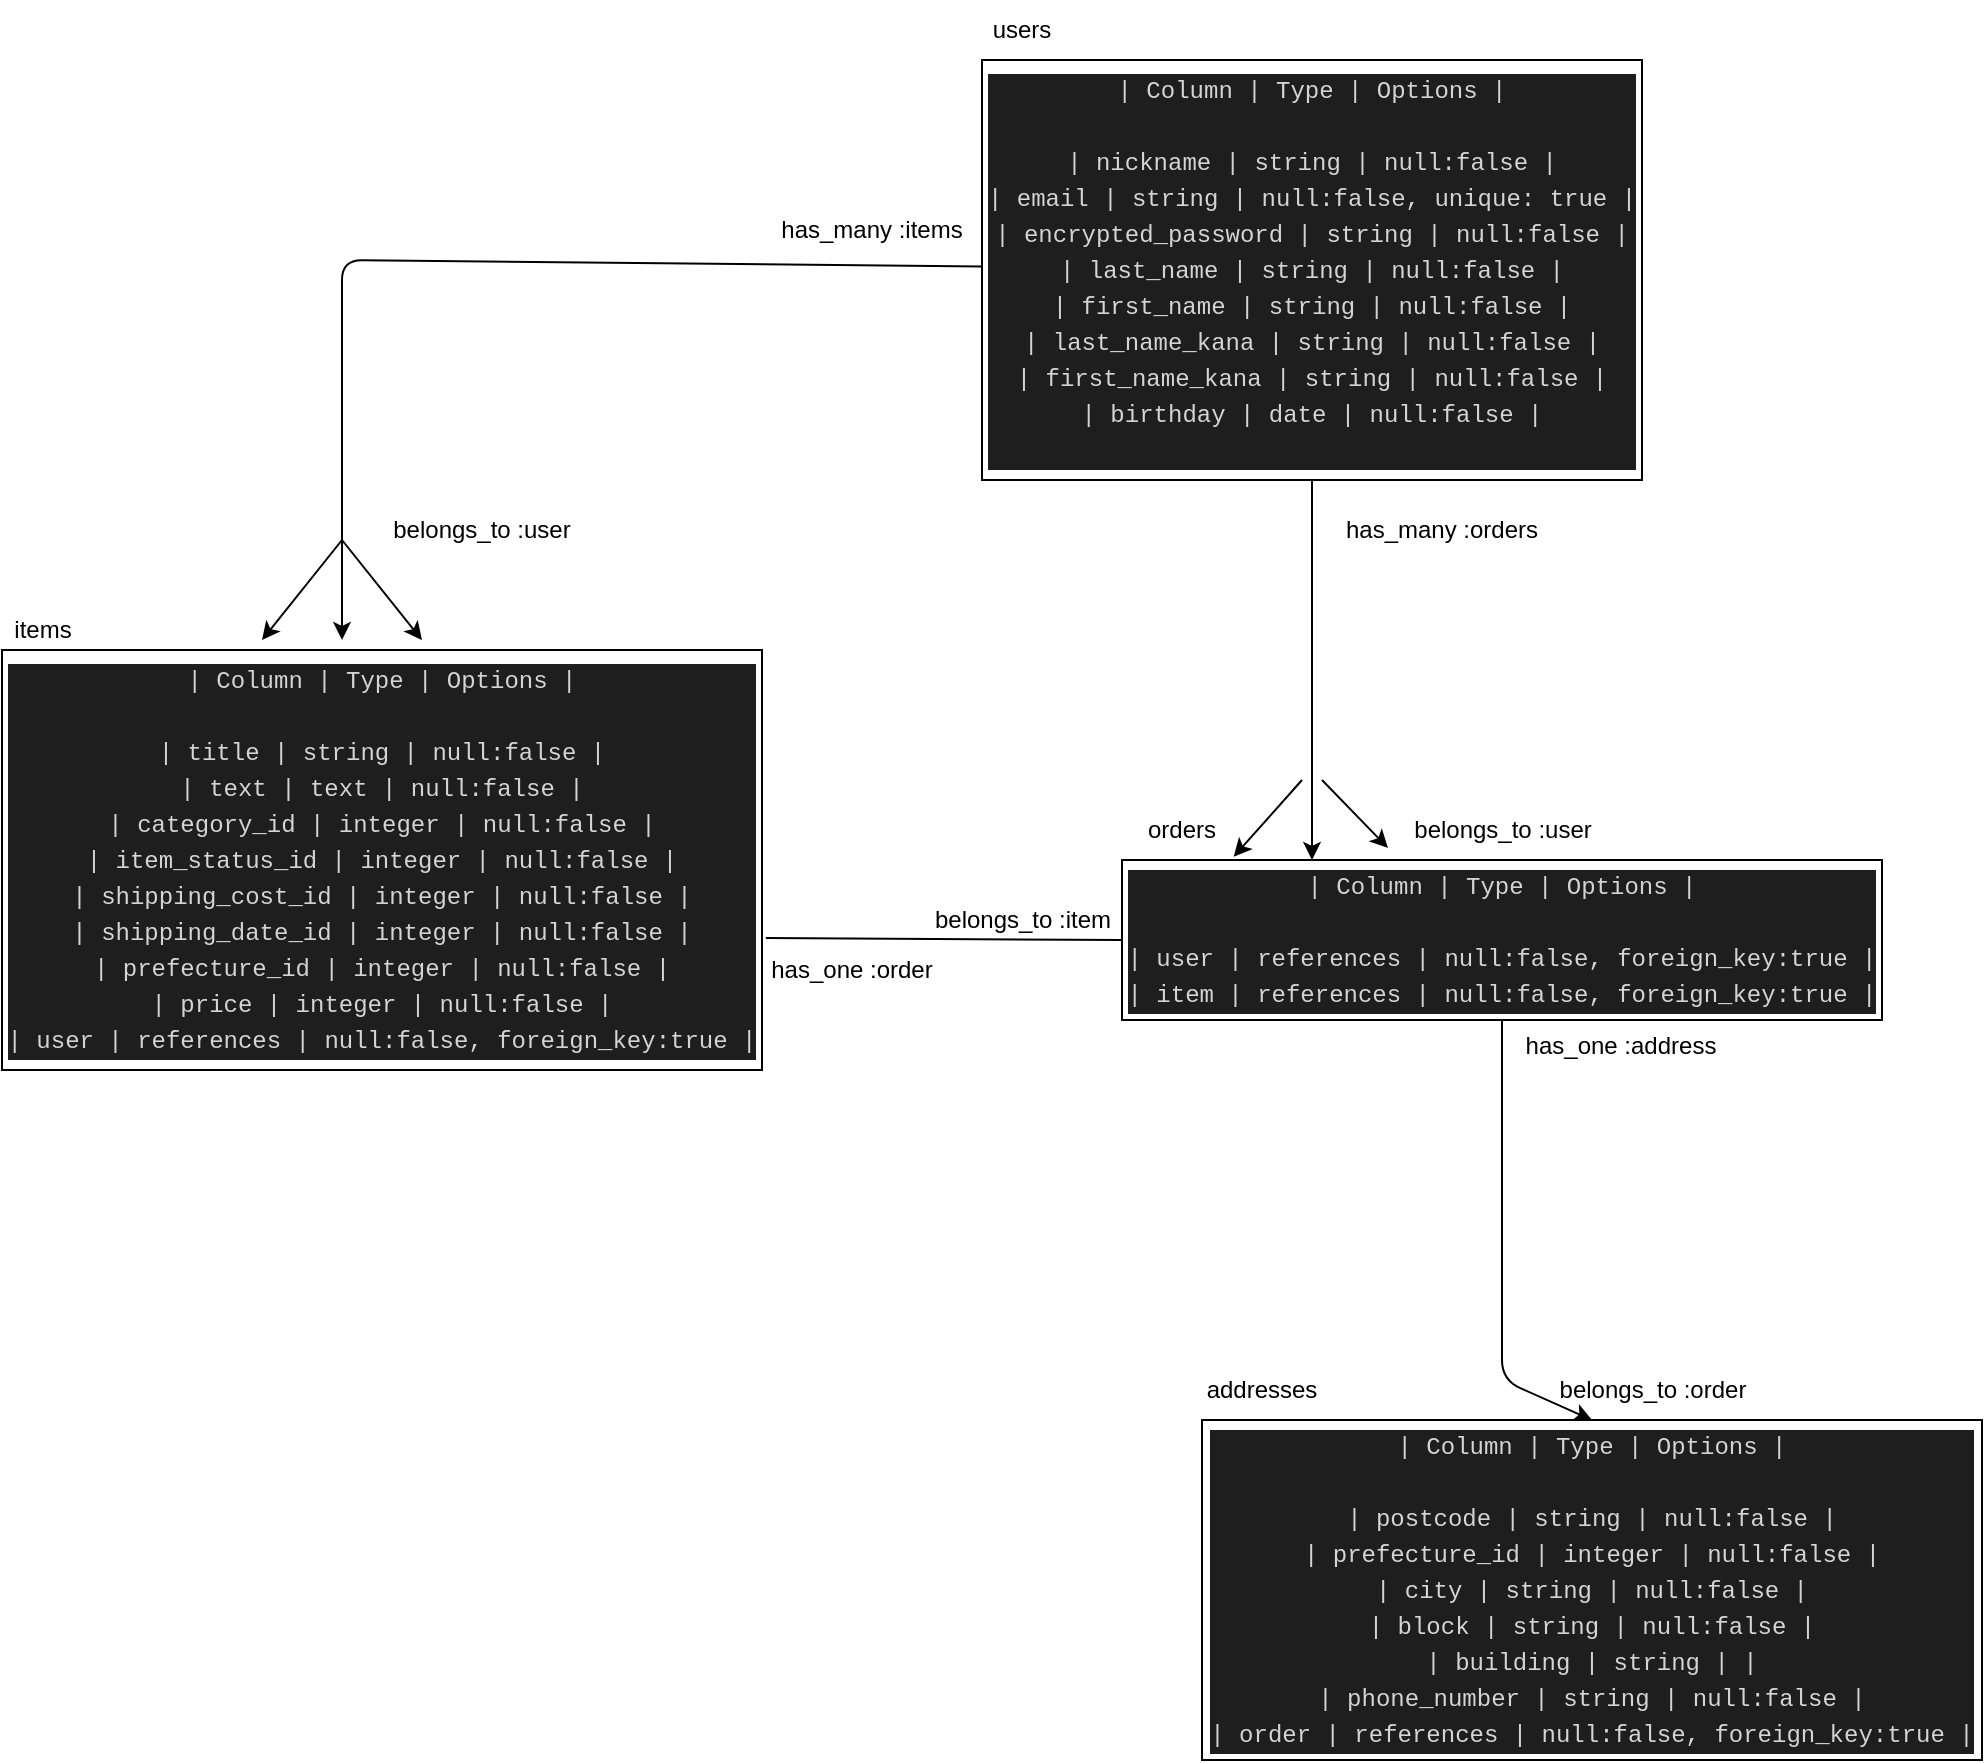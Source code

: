 <mxfile>
    <diagram id="GtWb8X0z294t8uu4RT4p" name="ページ1">
        <mxGraphModel dx="1220" dy="738" grid="1" gridSize="10" guides="1" tooltips="1" connect="1" arrows="1" fold="1" page="1" pageScale="1" pageWidth="827" pageHeight="1169" math="0" shadow="0">
            <root>
                <mxCell id="0"/>
                <mxCell id="1" parent="0"/>
                <mxCell id="6" style="edgeStyle=none;html=1;" parent="1" source="2" edge="1">
                    <mxGeometry relative="1" as="geometry">
                        <mxPoint x="-280" y="370" as="targetPoint"/>
                        <Array as="points">
                            <mxPoint x="-280" y="180"/>
                            <mxPoint x="-280" y="270"/>
                        </Array>
                    </mxGeometry>
                </mxCell>
                <mxCell id="12" style="edgeStyle=none;html=1;entryX=0.25;entryY=0;entryDx=0;entryDy=0;" parent="1" source="2" target="11" edge="1">
                    <mxGeometry relative="1" as="geometry"/>
                </mxCell>
                <mxCell id="2" value="&lt;div style=&quot;color: rgb(212 , 212 , 212) ; background-color: rgb(30 , 30 , 30) ; font-family: &amp;#34;menlo&amp;#34; , &amp;#34;monaco&amp;#34; , &amp;#34;courier new&amp;#34; , monospace ; line-height: 18px&quot;&gt;&lt;div&gt;| Column | Type            | Options               |&lt;/div&gt;&lt;br&gt;&lt;div&gt;| nickname | string | null:false |&lt;/div&gt;&lt;div&gt;| email | string | null:false, unique: true |&lt;/div&gt;&lt;div&gt;| encrypted_password | string | null:false |&lt;/div&gt;&lt;div&gt;| last_name | string | null:false |&lt;/div&gt;&lt;div&gt;| first_name | string | null:false |&lt;/div&gt;&lt;div&gt;| last_name_kana | string | null:false |&lt;/div&gt;&lt;div&gt;| first_name_kana | string | null:false |&lt;/div&gt;&lt;div&gt;| birthday | date | null:false |&lt;/div&gt;&lt;div&gt;&lt;br&gt;&lt;/div&gt;&lt;/div&gt;" style="rounded=0;whiteSpace=wrap;html=1;" parent="1" vertex="1">
                    <mxGeometry x="40" y="80" width="330" height="210" as="geometry"/>
                </mxCell>
                <mxCell id="3" value="&lt;div style=&quot;color: rgb(212 , 212 , 212) ; background-color: rgb(30 , 30 , 30) ; font-family: &amp;#34;menlo&amp;#34; , &amp;#34;monaco&amp;#34; , &amp;#34;courier new&amp;#34; , monospace ; line-height: 18px&quot;&gt;&lt;div&gt;| Column | Type            | Options               |&lt;/div&gt;&lt;br&gt;&lt;div&gt;| title | string | null:false |&lt;/div&gt;&lt;div&gt;| text | text | null:false |&lt;/div&gt;&lt;div&gt;| category_id | integer | null:false |&lt;/div&gt;&lt;div&gt;| item_status_id | integer | null:false |&lt;/div&gt;&lt;div&gt;| shipping_cost_id | integer | null:false |&lt;/div&gt;&lt;div&gt;| shipping_date_id | integer | null:false |&lt;/div&gt;&lt;div&gt;| prefecture_id | integer | null:false |&lt;/div&gt;&lt;div&gt;| price | integer | null:false |&lt;/div&gt;&lt;div&gt;| user | references | null:false, foreign_key:true |&lt;/div&gt;&lt;/div&gt;" style="rounded=0;whiteSpace=wrap;html=1;" parent="1" vertex="1">
                    <mxGeometry x="-450" y="375" width="380" height="210" as="geometry"/>
                </mxCell>
                <mxCell id="4" value="users" style="text;html=1;strokeColor=none;fillColor=none;align=center;verticalAlign=middle;whiteSpace=wrap;rounded=0;" parent="1" vertex="1">
                    <mxGeometry x="30" y="50" width="60" height="30" as="geometry"/>
                </mxCell>
                <mxCell id="7" value="" style="endArrow=classic;html=1;" parent="1" edge="1">
                    <mxGeometry width="50" height="50" relative="1" as="geometry">
                        <mxPoint x="-280" y="320" as="sourcePoint"/>
                        <mxPoint x="-240" y="370" as="targetPoint"/>
                        <Array as="points">
                            <mxPoint x="-280" y="320"/>
                        </Array>
                    </mxGeometry>
                </mxCell>
                <mxCell id="8" value="" style="endArrow=classic;html=1;" parent="1" edge="1">
                    <mxGeometry width="50" height="50" relative="1" as="geometry">
                        <mxPoint x="-280" y="320" as="sourcePoint"/>
                        <mxPoint x="-320" y="370" as="targetPoint"/>
                    </mxGeometry>
                </mxCell>
                <mxCell id="10" value="items" style="text;html=1;align=center;verticalAlign=middle;resizable=0;points=[];autosize=1;strokeColor=none;fillColor=none;" parent="1" vertex="1">
                    <mxGeometry x="-450" y="355" width="40" height="20" as="geometry"/>
                </mxCell>
                <mxCell id="18" style="edgeStyle=none;html=1;entryX=0.5;entryY=0;entryDx=0;entryDy=0;" parent="1" source="11" target="17" edge="1">
                    <mxGeometry relative="1" as="geometry">
                        <Array as="points">
                            <mxPoint x="300" y="740"/>
                        </Array>
                    </mxGeometry>
                </mxCell>
                <mxCell id="11" value="&lt;div style=&quot;color: rgb(212 , 212 , 212) ; background-color: rgb(30 , 30 , 30) ; font-family: &amp;#34;menlo&amp;#34; , &amp;#34;monaco&amp;#34; , &amp;#34;courier new&amp;#34; , monospace ; line-height: 18px&quot;&gt;&lt;div&gt;| Column | Type            | Options               |&lt;/div&gt;&lt;br&gt;&lt;div&gt;| user | references | null:false, foreign_key:true |&lt;/div&gt;&lt;div&gt;| item | references | null:false, foreign_key:true |&lt;/div&gt;&lt;/div&gt;" style="rounded=0;whiteSpace=wrap;html=1;" parent="1" vertex="1">
                    <mxGeometry x="110" y="480" width="380" height="80" as="geometry"/>
                </mxCell>
                <mxCell id="13" value="" style="endArrow=classic;html=1;entryX=0.147;entryY=-0.021;entryDx=0;entryDy=0;entryPerimeter=0;" parent="1" target="11" edge="1">
                    <mxGeometry width="50" height="50" relative="1" as="geometry">
                        <mxPoint x="200" y="440" as="sourcePoint"/>
                        <mxPoint x="190" y="390" as="targetPoint"/>
                    </mxGeometry>
                </mxCell>
                <mxCell id="14" value="" style="endArrow=classic;html=1;entryX=0.35;entryY=-0.075;entryDx=0;entryDy=0;entryPerimeter=0;" parent="1" target="11" edge="1">
                    <mxGeometry width="50" height="50" relative="1" as="geometry">
                        <mxPoint x="210" y="440" as="sourcePoint"/>
                        <mxPoint x="190" y="390" as="targetPoint"/>
                    </mxGeometry>
                </mxCell>
                <mxCell id="15" value="orders" style="text;html=1;strokeColor=none;fillColor=none;align=center;verticalAlign=middle;whiteSpace=wrap;rounded=0;" parent="1" vertex="1">
                    <mxGeometry x="110" y="450" width="60" height="30" as="geometry"/>
                </mxCell>
                <mxCell id="17" value="&lt;div style=&quot;color: rgb(212 , 212 , 212) ; background-color: rgb(30 , 30 , 30) ; font-family: &amp;#34;menlo&amp;#34; , &amp;#34;monaco&amp;#34; , &amp;#34;courier new&amp;#34; , monospace ; line-height: 18px&quot;&gt;&lt;div&gt;| Column | Type            | Options               |&lt;/div&gt;&lt;br&gt;&lt;div&gt;| postcode | string | null:false |&lt;/div&gt;&lt;div&gt;| prefecture_id | integer | null:false |&lt;/div&gt;&lt;div&gt;| city | string | null:false |&lt;/div&gt;&lt;div&gt;| block | string | null:false |&lt;/div&gt;&lt;div&gt;| building | string |         |&lt;/div&gt;&lt;div&gt;| phone_number | string | null:false |&lt;/div&gt;&lt;div&gt;| order | references | null:false, foreign_key:true |&lt;/div&gt;&lt;/div&gt;" style="rounded=0;whiteSpace=wrap;html=1;" parent="1" vertex="1">
                    <mxGeometry x="150" y="760" width="390" height="170" as="geometry"/>
                </mxCell>
                <mxCell id="19" value="addresses" style="text;html=1;strokeColor=none;fillColor=none;align=center;verticalAlign=middle;whiteSpace=wrap;rounded=0;" parent="1" vertex="1">
                    <mxGeometry x="150" y="730" width="60" height="30" as="geometry"/>
                </mxCell>
                <mxCell id="20" value="belongs_to :user" style="text;html=1;strokeColor=none;fillColor=none;align=center;verticalAlign=middle;whiteSpace=wrap;rounded=0;" parent="1" vertex="1">
                    <mxGeometry x="-270" y="300" width="120" height="30" as="geometry"/>
                </mxCell>
                <mxCell id="21" value="has_many :orders" style="text;html=1;strokeColor=none;fillColor=none;align=center;verticalAlign=middle;whiteSpace=wrap;rounded=0;" parent="1" vertex="1">
                    <mxGeometry x="220" y="300" width="100" height="30" as="geometry"/>
                </mxCell>
                <mxCell id="22" value="has_many :items" style="text;html=1;strokeColor=none;fillColor=none;align=center;verticalAlign=middle;whiteSpace=wrap;rounded=0;" parent="1" vertex="1">
                    <mxGeometry x="-70" y="150" width="110" height="30" as="geometry"/>
                </mxCell>
                <mxCell id="24" value="" style="endArrow=none;html=1;exitX=1.005;exitY=0.686;exitDx=0;exitDy=0;exitPerimeter=0;entryX=0;entryY=0.5;entryDx=0;entryDy=0;" parent="1" source="3" target="11" edge="1">
                    <mxGeometry width="50" height="50" relative="1" as="geometry">
                        <mxPoint x="40" y="470" as="sourcePoint"/>
                        <mxPoint x="90" y="420" as="targetPoint"/>
                    </mxGeometry>
                </mxCell>
                <mxCell id="25" value="has_one :order" style="text;html=1;strokeColor=none;fillColor=none;align=center;verticalAlign=middle;whiteSpace=wrap;rounded=0;" parent="1" vertex="1">
                    <mxGeometry x="-70" y="520" width="90" height="30" as="geometry"/>
                </mxCell>
                <mxCell id="27" value="belongs_to :item" style="text;html=1;align=center;verticalAlign=middle;resizable=0;points=[];autosize=1;strokeColor=none;fillColor=none;" parent="1" vertex="1">
                    <mxGeometry x="10" y="500" width="100" height="20" as="geometry"/>
                </mxCell>
                <mxCell id="29" value="belongs_to :user" style="text;html=1;align=center;verticalAlign=middle;resizable=0;points=[];autosize=1;strokeColor=none;fillColor=none;" parent="1" vertex="1">
                    <mxGeometry x="250" y="455" width="100" height="20" as="geometry"/>
                </mxCell>
                <mxCell id="30" value="&lt;br&gt;has_one :address" style="text;html=1;align=center;verticalAlign=middle;resizable=0;points=[];autosize=1;strokeColor=none;fillColor=none;" parent="1" vertex="1">
                    <mxGeometry x="304" y="550" width="110" height="30" as="geometry"/>
                </mxCell>
                <mxCell id="31" value="belongs_to :order" style="text;html=1;align=center;verticalAlign=middle;resizable=0;points=[];autosize=1;strokeColor=none;fillColor=none;" parent="1" vertex="1">
                    <mxGeometry x="320" y="735" width="110" height="20" as="geometry"/>
                </mxCell>
            </root>
        </mxGraphModel>
    </diagram>
</mxfile>